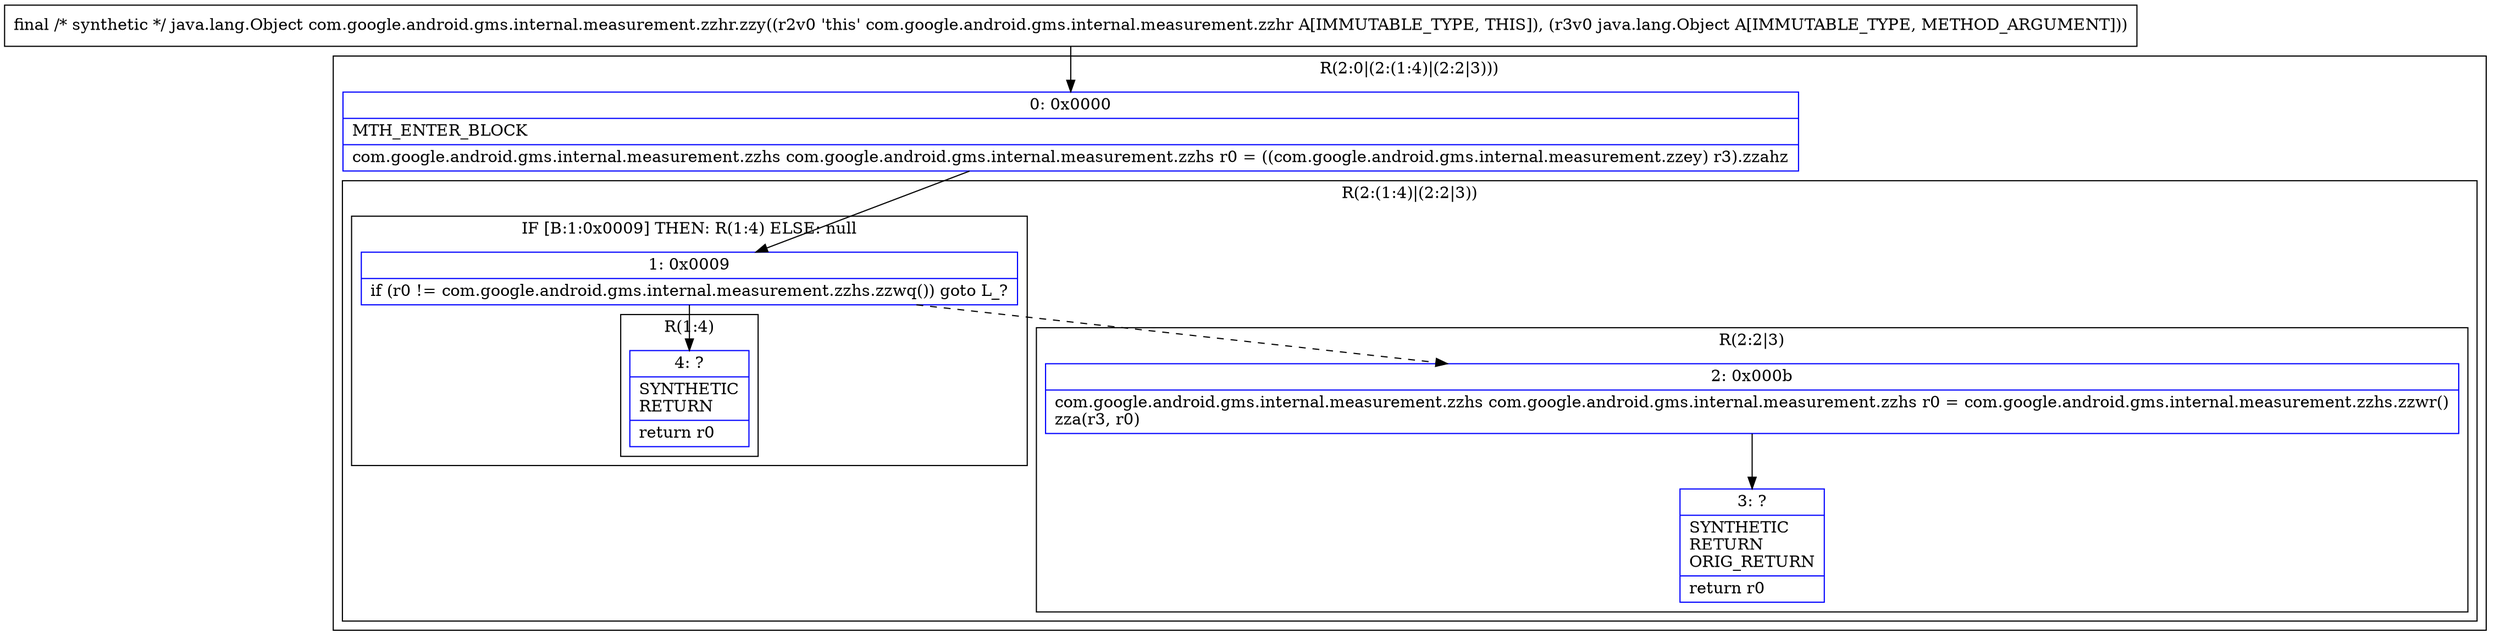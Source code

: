 digraph "CFG forcom.google.android.gms.internal.measurement.zzhr.zzy(Ljava\/lang\/Object;)Ljava\/lang\/Object;" {
subgraph cluster_Region_661742881 {
label = "R(2:0|(2:(1:4)|(2:2|3)))";
node [shape=record,color=blue];
Node_0 [shape=record,label="{0\:\ 0x0000|MTH_ENTER_BLOCK\l|com.google.android.gms.internal.measurement.zzhs com.google.android.gms.internal.measurement.zzhs r0 = ((com.google.android.gms.internal.measurement.zzey) r3).zzahz\l}"];
subgraph cluster_Region_1577978343 {
label = "R(2:(1:4)|(2:2|3))";
node [shape=record,color=blue];
subgraph cluster_IfRegion_466994858 {
label = "IF [B:1:0x0009] THEN: R(1:4) ELSE: null";
node [shape=record,color=blue];
Node_1 [shape=record,label="{1\:\ 0x0009|if (r0 != com.google.android.gms.internal.measurement.zzhs.zzwq()) goto L_?\l}"];
subgraph cluster_Region_1116105611 {
label = "R(1:4)";
node [shape=record,color=blue];
Node_4 [shape=record,label="{4\:\ ?|SYNTHETIC\lRETURN\l|return r0\l}"];
}
}
subgraph cluster_Region_1000535332 {
label = "R(2:2|3)";
node [shape=record,color=blue];
Node_2 [shape=record,label="{2\:\ 0x000b|com.google.android.gms.internal.measurement.zzhs com.google.android.gms.internal.measurement.zzhs r0 = com.google.android.gms.internal.measurement.zzhs.zzwr()\lzza(r3, r0)\l}"];
Node_3 [shape=record,label="{3\:\ ?|SYNTHETIC\lRETURN\lORIG_RETURN\l|return r0\l}"];
}
}
}
MethodNode[shape=record,label="{final \/* synthetic *\/ java.lang.Object com.google.android.gms.internal.measurement.zzhr.zzy((r2v0 'this' com.google.android.gms.internal.measurement.zzhr A[IMMUTABLE_TYPE, THIS]), (r3v0 java.lang.Object A[IMMUTABLE_TYPE, METHOD_ARGUMENT])) }"];
MethodNode -> Node_0;
Node_0 -> Node_1;
Node_1 -> Node_2[style=dashed];
Node_1 -> Node_4;
Node_2 -> Node_3;
}

